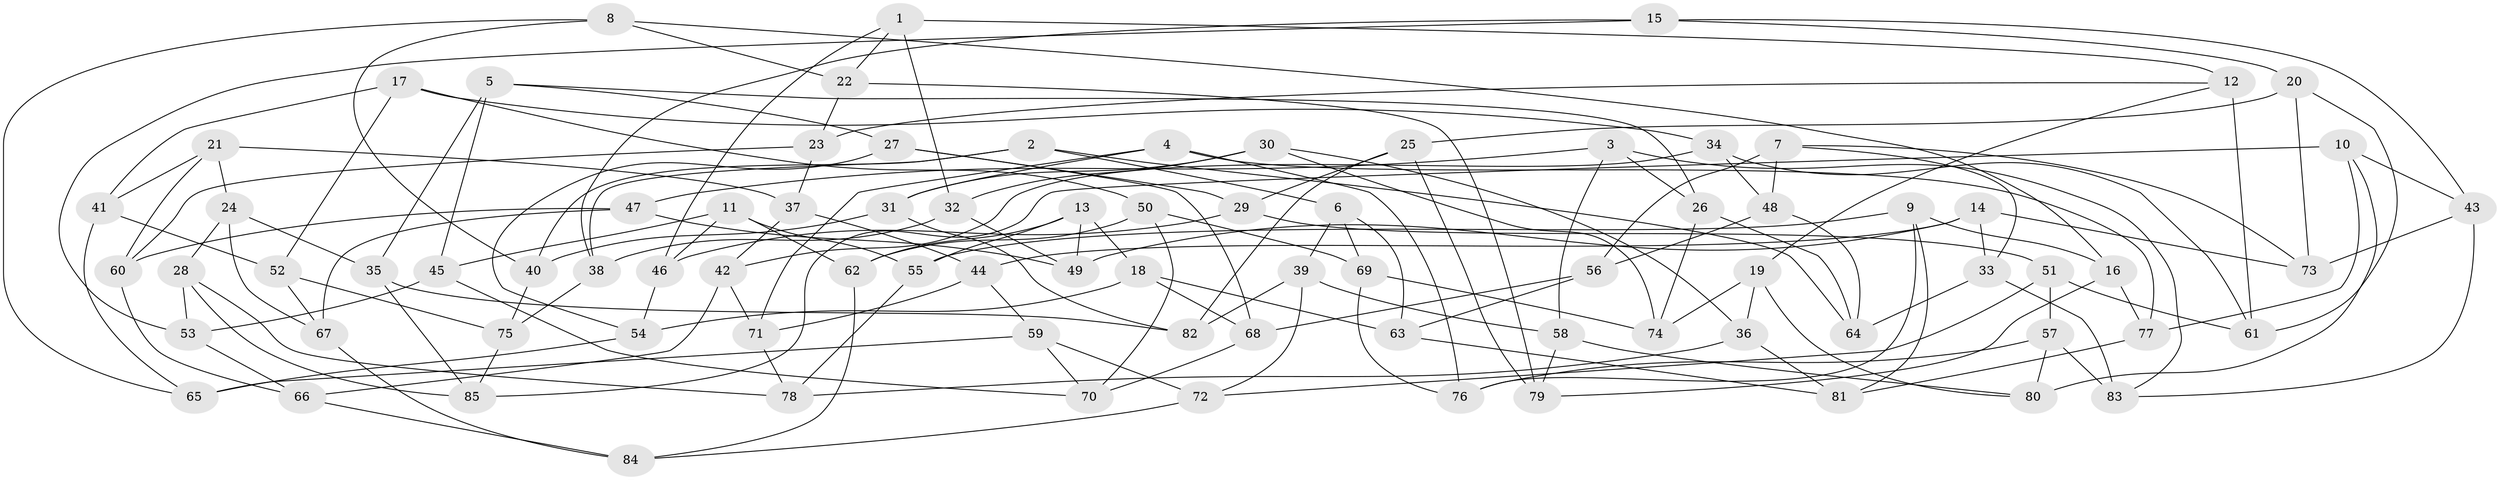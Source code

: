 // Generated by graph-tools (version 1.1) at 2025/50/03/09/25 03:50:56]
// undirected, 85 vertices, 170 edges
graph export_dot {
graph [start="1"]
  node [color=gray90,style=filled];
  1;
  2;
  3;
  4;
  5;
  6;
  7;
  8;
  9;
  10;
  11;
  12;
  13;
  14;
  15;
  16;
  17;
  18;
  19;
  20;
  21;
  22;
  23;
  24;
  25;
  26;
  27;
  28;
  29;
  30;
  31;
  32;
  33;
  34;
  35;
  36;
  37;
  38;
  39;
  40;
  41;
  42;
  43;
  44;
  45;
  46;
  47;
  48;
  49;
  50;
  51;
  52;
  53;
  54;
  55;
  56;
  57;
  58;
  59;
  60;
  61;
  62;
  63;
  64;
  65;
  66;
  67;
  68;
  69;
  70;
  71;
  72;
  73;
  74;
  75;
  76;
  77;
  78;
  79;
  80;
  81;
  82;
  83;
  84;
  85;
  1 -- 32;
  1 -- 12;
  1 -- 46;
  1 -- 22;
  2 -- 40;
  2 -- 6;
  2 -- 64;
  2 -- 38;
  3 -- 47;
  3 -- 58;
  3 -- 83;
  3 -- 26;
  4 -- 31;
  4 -- 76;
  4 -- 77;
  4 -- 71;
  5 -- 45;
  5 -- 27;
  5 -- 35;
  5 -- 26;
  6 -- 69;
  6 -- 63;
  6 -- 39;
  7 -- 48;
  7 -- 56;
  7 -- 33;
  7 -- 73;
  8 -- 16;
  8 -- 40;
  8 -- 22;
  8 -- 65;
  9 -- 16;
  9 -- 55;
  9 -- 81;
  9 -- 76;
  10 -- 80;
  10 -- 85;
  10 -- 43;
  10 -- 77;
  11 -- 46;
  11 -- 45;
  11 -- 55;
  11 -- 62;
  12 -- 19;
  12 -- 23;
  12 -- 61;
  13 -- 49;
  13 -- 55;
  13 -- 18;
  13 -- 62;
  14 -- 33;
  14 -- 44;
  14 -- 49;
  14 -- 73;
  15 -- 20;
  15 -- 53;
  15 -- 43;
  15 -- 38;
  16 -- 79;
  16 -- 77;
  17 -- 50;
  17 -- 41;
  17 -- 52;
  17 -- 34;
  18 -- 54;
  18 -- 63;
  18 -- 68;
  19 -- 80;
  19 -- 74;
  19 -- 36;
  20 -- 61;
  20 -- 25;
  20 -- 73;
  21 -- 37;
  21 -- 60;
  21 -- 41;
  21 -- 24;
  22 -- 79;
  22 -- 23;
  23 -- 60;
  23 -- 37;
  24 -- 35;
  24 -- 67;
  24 -- 28;
  25 -- 82;
  25 -- 79;
  25 -- 29;
  26 -- 64;
  26 -- 74;
  27 -- 54;
  27 -- 29;
  27 -- 68;
  28 -- 53;
  28 -- 85;
  28 -- 78;
  29 -- 51;
  29 -- 46;
  30 -- 36;
  30 -- 74;
  30 -- 32;
  30 -- 31;
  31 -- 40;
  31 -- 82;
  32 -- 49;
  32 -- 38;
  33 -- 64;
  33 -- 83;
  34 -- 48;
  34 -- 42;
  34 -- 61;
  35 -- 85;
  35 -- 82;
  36 -- 81;
  36 -- 78;
  37 -- 44;
  37 -- 42;
  38 -- 75;
  39 -- 72;
  39 -- 58;
  39 -- 82;
  40 -- 75;
  41 -- 52;
  41 -- 65;
  42 -- 66;
  42 -- 71;
  43 -- 73;
  43 -- 83;
  44 -- 71;
  44 -- 59;
  45 -- 53;
  45 -- 70;
  46 -- 54;
  47 -- 49;
  47 -- 60;
  47 -- 67;
  48 -- 56;
  48 -- 64;
  50 -- 69;
  50 -- 70;
  50 -- 62;
  51 -- 72;
  51 -- 61;
  51 -- 57;
  52 -- 75;
  52 -- 67;
  53 -- 66;
  54 -- 65;
  55 -- 78;
  56 -- 68;
  56 -- 63;
  57 -- 76;
  57 -- 80;
  57 -- 83;
  58 -- 80;
  58 -- 79;
  59 -- 72;
  59 -- 65;
  59 -- 70;
  60 -- 66;
  62 -- 84;
  63 -- 81;
  66 -- 84;
  67 -- 84;
  68 -- 70;
  69 -- 74;
  69 -- 76;
  71 -- 78;
  72 -- 84;
  75 -- 85;
  77 -- 81;
}
